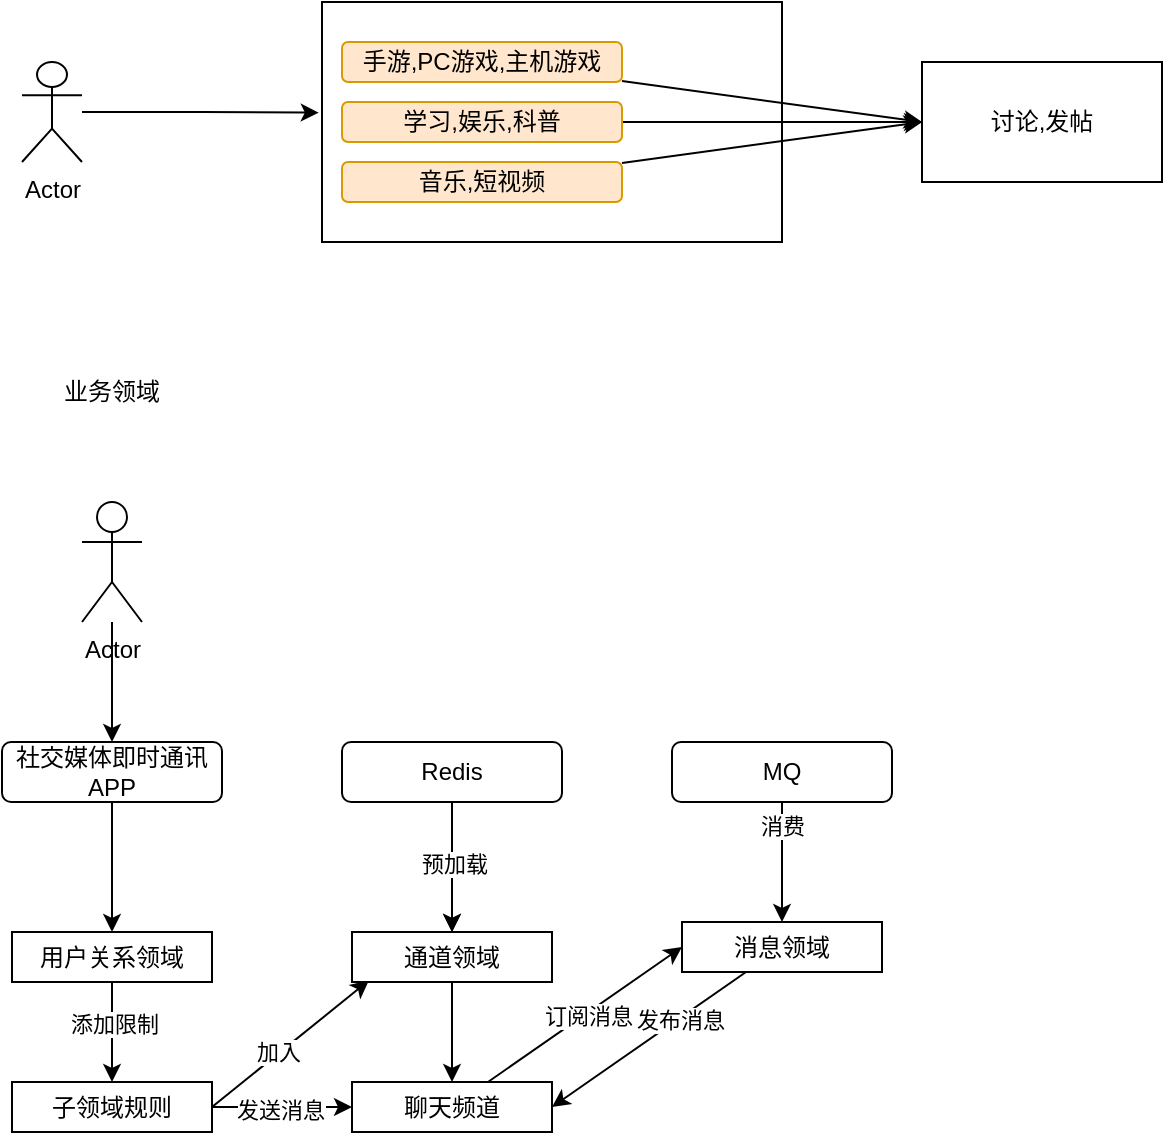 <mxfile version="22.1.21" type="device" pages="2">
  <diagram name="领域模型" id="AEFW7EinYJd2ZXZYjlMk">
    <mxGraphModel dx="989" dy="582" grid="1" gridSize="10" guides="1" tooltips="1" connect="1" arrows="1" fold="1" page="1" pageScale="1" pageWidth="827" pageHeight="1169" math="0" shadow="0">
      <root>
        <mxCell id="0" />
        <mxCell id="1" parent="0" />
        <mxCell id="8HEZAZ9lf7n-_LiQXEXk-1" value="" style="rounded=0;whiteSpace=wrap;html=1;" vertex="1" parent="1">
          <mxGeometry x="160" y="40" width="230" height="120" as="geometry" />
        </mxCell>
        <mxCell id="8HEZAZ9lf7n-_LiQXEXk-8" style="rounded=0;orthogonalLoop=1;jettySize=auto;html=1;entryX=0;entryY=0.5;entryDx=0;entryDy=0;" edge="1" parent="1" source="8HEZAZ9lf7n-_LiQXEXk-3" target="8HEZAZ9lf7n-_LiQXEXk-7">
          <mxGeometry relative="1" as="geometry" />
        </mxCell>
        <mxCell id="8HEZAZ9lf7n-_LiQXEXk-3" value="手游,PC游戏,主机游戏" style="rounded=1;whiteSpace=wrap;html=1;fillColor=#ffe6cc;strokeColor=#d79b00;" vertex="1" parent="1">
          <mxGeometry x="170" y="60" width="140" height="20" as="geometry" />
        </mxCell>
        <mxCell id="8HEZAZ9lf7n-_LiQXEXk-9" style="rounded=0;orthogonalLoop=1;jettySize=auto;html=1;entryX=0;entryY=0.5;entryDx=0;entryDy=0;" edge="1" parent="1" source="8HEZAZ9lf7n-_LiQXEXk-5" target="8HEZAZ9lf7n-_LiQXEXk-7">
          <mxGeometry relative="1" as="geometry" />
        </mxCell>
        <mxCell id="8HEZAZ9lf7n-_LiQXEXk-5" value="学习,娱乐,科普" style="rounded=1;whiteSpace=wrap;html=1;fillColor=#ffe6cc;strokeColor=#d79b00;" vertex="1" parent="1">
          <mxGeometry x="170" y="90" width="140" height="20" as="geometry" />
        </mxCell>
        <mxCell id="8HEZAZ9lf7n-_LiQXEXk-10" style="rounded=0;orthogonalLoop=1;jettySize=auto;html=1;entryX=0;entryY=0.5;entryDx=0;entryDy=0;" edge="1" parent="1" source="8HEZAZ9lf7n-_LiQXEXk-6" target="8HEZAZ9lf7n-_LiQXEXk-7">
          <mxGeometry relative="1" as="geometry" />
        </mxCell>
        <mxCell id="8HEZAZ9lf7n-_LiQXEXk-6" value="音乐,短视频" style="rounded=1;whiteSpace=wrap;html=1;fillColor=#ffe6cc;strokeColor=#d79b00;" vertex="1" parent="1">
          <mxGeometry x="170" y="120" width="140" height="20" as="geometry" />
        </mxCell>
        <mxCell id="8HEZAZ9lf7n-_LiQXEXk-7" value="讨论,发帖" style="rounded=0;whiteSpace=wrap;html=1;" vertex="1" parent="1">
          <mxGeometry x="460" y="70" width="120" height="60" as="geometry" />
        </mxCell>
        <mxCell id="8HEZAZ9lf7n-_LiQXEXk-11" value="Actor" style="shape=umlActor;verticalLabelPosition=bottom;verticalAlign=top;html=1;outlineConnect=0;" vertex="1" parent="1">
          <mxGeometry x="10" y="70" width="30" height="50" as="geometry" />
        </mxCell>
        <mxCell id="8HEZAZ9lf7n-_LiQXEXk-12" style="edgeStyle=orthogonalEdgeStyle;rounded=0;orthogonalLoop=1;jettySize=auto;html=1;entryX=-0.007;entryY=0.461;entryDx=0;entryDy=0;entryPerimeter=0;" edge="1" parent="1" source="8HEZAZ9lf7n-_LiQXEXk-11" target="8HEZAZ9lf7n-_LiQXEXk-1">
          <mxGeometry relative="1" as="geometry" />
        </mxCell>
        <mxCell id="8HEZAZ9lf7n-_LiQXEXk-20" value="业务领域" style="text;html=1;strokeColor=none;fillColor=none;align=center;verticalAlign=middle;whiteSpace=wrap;rounded=0;" vertex="1" parent="1">
          <mxGeometry x="25" y="220" width="60" height="30" as="geometry" />
        </mxCell>
        <mxCell id="8HEZAZ9lf7n-_LiQXEXk-36" style="edgeStyle=orthogonalEdgeStyle;rounded=0;orthogonalLoop=1;jettySize=auto;html=1;" edge="1" parent="1" source="8HEZAZ9lf7n-_LiQXEXk-21" target="8HEZAZ9lf7n-_LiQXEXk-22">
          <mxGeometry relative="1" as="geometry" />
        </mxCell>
        <mxCell id="8HEZAZ9lf7n-_LiQXEXk-21" value="社交媒体即时通讯APP" style="rounded=1;whiteSpace=wrap;html=1;" vertex="1" parent="1">
          <mxGeometry y="410" width="110" height="30" as="geometry" />
        </mxCell>
        <mxCell id="8HEZAZ9lf7n-_LiQXEXk-24" style="edgeStyle=orthogonalEdgeStyle;rounded=0;orthogonalLoop=1;jettySize=auto;html=1;entryX=0.5;entryY=0;entryDx=0;entryDy=0;endArrow=classic;endFill=1;" edge="1" parent="1" source="8HEZAZ9lf7n-_LiQXEXk-22" target="8HEZAZ9lf7n-_LiQXEXk-23">
          <mxGeometry relative="1" as="geometry" />
        </mxCell>
        <mxCell id="8HEZAZ9lf7n-_LiQXEXk-25" value="添加限制" style="edgeLabel;html=1;align=center;verticalAlign=middle;resizable=0;points=[];" vertex="1" connectable="0" parent="8HEZAZ9lf7n-_LiQXEXk-24">
          <mxGeometry x="-0.153" y="1" relative="1" as="geometry">
            <mxPoint as="offset" />
          </mxGeometry>
        </mxCell>
        <mxCell id="8HEZAZ9lf7n-_LiQXEXk-45" style="rounded=0;orthogonalLoop=1;jettySize=auto;html=1;entryX=0.084;entryY=0.972;entryDx=0;entryDy=0;exitX=1;exitY=0.5;exitDx=0;exitDy=0;entryPerimeter=0;" edge="1" parent="1" source="8HEZAZ9lf7n-_LiQXEXk-23" target="8HEZAZ9lf7n-_LiQXEXk-27">
          <mxGeometry relative="1" as="geometry" />
        </mxCell>
        <mxCell id="8HEZAZ9lf7n-_LiQXEXk-46" value="加入" style="edgeLabel;html=1;align=center;verticalAlign=middle;resizable=0;points=[];" vertex="1" connectable="0" parent="8HEZAZ9lf7n-_LiQXEXk-45">
          <mxGeometry x="-0.156" y="1" relative="1" as="geometry">
            <mxPoint as="offset" />
          </mxGeometry>
        </mxCell>
        <mxCell id="8HEZAZ9lf7n-_LiQXEXk-22" value="用户关系领域" style="rounded=0;whiteSpace=wrap;html=1;" vertex="1" parent="1">
          <mxGeometry x="5" y="505" width="100" height="25" as="geometry" />
        </mxCell>
        <mxCell id="8HEZAZ9lf7n-_LiQXEXk-58" style="edgeStyle=orthogonalEdgeStyle;rounded=0;orthogonalLoop=1;jettySize=auto;html=1;entryX=0;entryY=0.5;entryDx=0;entryDy=0;" edge="1" parent="1" source="8HEZAZ9lf7n-_LiQXEXk-23" target="8HEZAZ9lf7n-_LiQXEXk-28">
          <mxGeometry relative="1" as="geometry" />
        </mxCell>
        <mxCell id="8HEZAZ9lf7n-_LiQXEXk-59" value="发送消息" style="edgeLabel;html=1;align=center;verticalAlign=middle;resizable=0;points=[];" vertex="1" connectable="0" parent="8HEZAZ9lf7n-_LiQXEXk-58">
          <mxGeometry x="-0.022" y="-1" relative="1" as="geometry">
            <mxPoint as="offset" />
          </mxGeometry>
        </mxCell>
        <mxCell id="8HEZAZ9lf7n-_LiQXEXk-23" value="子领域规则" style="rounded=0;whiteSpace=wrap;html=1;" vertex="1" parent="1">
          <mxGeometry x="5" y="580" width="100" height="25" as="geometry" />
        </mxCell>
        <mxCell id="8HEZAZ9lf7n-_LiQXEXk-38" style="edgeStyle=orthogonalEdgeStyle;rounded=0;orthogonalLoop=1;jettySize=auto;html=1;" edge="1" parent="1" source="8HEZAZ9lf7n-_LiQXEXk-27" target="8HEZAZ9lf7n-_LiQXEXk-28">
          <mxGeometry relative="1" as="geometry" />
        </mxCell>
        <mxCell id="8HEZAZ9lf7n-_LiQXEXk-27" value="通道领域" style="rounded=0;whiteSpace=wrap;html=1;" vertex="1" parent="1">
          <mxGeometry x="175" y="505" width="100" height="25" as="geometry" />
        </mxCell>
        <mxCell id="8HEZAZ9lf7n-_LiQXEXk-53" style="rounded=0;orthogonalLoop=1;jettySize=auto;html=1;entryX=0;entryY=0.5;entryDx=0;entryDy=0;" edge="1" parent="1" source="8HEZAZ9lf7n-_LiQXEXk-28" target="8HEZAZ9lf7n-_LiQXEXk-31">
          <mxGeometry relative="1" as="geometry" />
        </mxCell>
        <mxCell id="8HEZAZ9lf7n-_LiQXEXk-54" value="订阅消息" style="edgeLabel;html=1;align=center;verticalAlign=middle;resizable=0;points=[];" vertex="1" connectable="0" parent="8HEZAZ9lf7n-_LiQXEXk-53">
          <mxGeometry x="0.017" y="-1" relative="1" as="geometry">
            <mxPoint as="offset" />
          </mxGeometry>
        </mxCell>
        <mxCell id="8HEZAZ9lf7n-_LiQXEXk-28" value="聊天频道" style="rounded=0;whiteSpace=wrap;html=1;" vertex="1" parent="1">
          <mxGeometry x="175" y="580" width="100" height="25" as="geometry" />
        </mxCell>
        <mxCell id="8HEZAZ9lf7n-_LiQXEXk-55" style="rounded=0;orthogonalLoop=1;jettySize=auto;html=1;entryX=1;entryY=0.5;entryDx=0;entryDy=0;" edge="1" parent="1" source="8HEZAZ9lf7n-_LiQXEXk-31" target="8HEZAZ9lf7n-_LiQXEXk-28">
          <mxGeometry relative="1" as="geometry" />
        </mxCell>
        <mxCell id="8HEZAZ9lf7n-_LiQXEXk-56" value="发布消息" style="edgeLabel;html=1;align=center;verticalAlign=middle;resizable=0;points=[];" vertex="1" connectable="0" parent="8HEZAZ9lf7n-_LiQXEXk-55">
          <mxGeometry x="-0.307" y="1" relative="1" as="geometry">
            <mxPoint as="offset" />
          </mxGeometry>
        </mxCell>
        <mxCell id="8HEZAZ9lf7n-_LiQXEXk-31" value="消息领域" style="rounded=0;whiteSpace=wrap;html=1;" vertex="1" parent="1">
          <mxGeometry x="340" y="500" width="100" height="25" as="geometry" />
        </mxCell>
        <mxCell id="8HEZAZ9lf7n-_LiQXEXk-35" style="edgeStyle=orthogonalEdgeStyle;rounded=0;orthogonalLoop=1;jettySize=auto;html=1;" edge="1" parent="1" source="8HEZAZ9lf7n-_LiQXEXk-34" target="8HEZAZ9lf7n-_LiQXEXk-21">
          <mxGeometry relative="1" as="geometry" />
        </mxCell>
        <mxCell id="8HEZAZ9lf7n-_LiQXEXk-34" value="Actor" style="shape=umlActor;verticalLabelPosition=bottom;verticalAlign=top;html=1;outlineConnect=0;" vertex="1" parent="1">
          <mxGeometry x="40" y="290" width="30" height="60" as="geometry" />
        </mxCell>
        <mxCell id="8HEZAZ9lf7n-_LiQXEXk-42" style="edgeStyle=orthogonalEdgeStyle;rounded=0;orthogonalLoop=1;jettySize=auto;html=1;entryX=0.5;entryY=0;entryDx=0;entryDy=0;" edge="1" parent="1" source="8HEZAZ9lf7n-_LiQXEXk-41" target="8HEZAZ9lf7n-_LiQXEXk-27">
          <mxGeometry relative="1" as="geometry" />
        </mxCell>
        <mxCell id="8HEZAZ9lf7n-_LiQXEXk-43" value="" style="edgeStyle=orthogonalEdgeStyle;rounded=0;orthogonalLoop=1;jettySize=auto;html=1;" edge="1" parent="1" source="8HEZAZ9lf7n-_LiQXEXk-41" target="8HEZAZ9lf7n-_LiQXEXk-27">
          <mxGeometry relative="1" as="geometry" />
        </mxCell>
        <mxCell id="8HEZAZ9lf7n-_LiQXEXk-44" value="预加载" style="edgeLabel;html=1;align=center;verticalAlign=middle;resizable=0;points=[];" vertex="1" connectable="0" parent="8HEZAZ9lf7n-_LiQXEXk-43">
          <mxGeometry x="-0.044" y="1" relative="1" as="geometry">
            <mxPoint as="offset" />
          </mxGeometry>
        </mxCell>
        <mxCell id="8HEZAZ9lf7n-_LiQXEXk-41" value="Redis" style="rounded=1;whiteSpace=wrap;html=1;" vertex="1" parent="1">
          <mxGeometry x="170" y="410" width="110" height="30" as="geometry" />
        </mxCell>
        <mxCell id="8HEZAZ9lf7n-_LiQXEXk-51" style="edgeStyle=orthogonalEdgeStyle;rounded=0;orthogonalLoop=1;jettySize=auto;html=1;" edge="1" parent="1" source="8HEZAZ9lf7n-_LiQXEXk-47" target="8HEZAZ9lf7n-_LiQXEXk-31">
          <mxGeometry relative="1" as="geometry" />
        </mxCell>
        <mxCell id="8HEZAZ9lf7n-_LiQXEXk-52" value="消费" style="edgeLabel;html=1;align=center;verticalAlign=middle;resizable=0;points=[];" vertex="1" connectable="0" parent="8HEZAZ9lf7n-_LiQXEXk-51">
          <mxGeometry x="-0.607" relative="1" as="geometry">
            <mxPoint as="offset" />
          </mxGeometry>
        </mxCell>
        <mxCell id="8HEZAZ9lf7n-_LiQXEXk-47" value="MQ" style="rounded=1;whiteSpace=wrap;html=1;" vertex="1" parent="1">
          <mxGeometry x="335" y="410" width="110" height="30" as="geometry" />
        </mxCell>
      </root>
    </mxGraphModel>
  </diagram>
  <diagram id="y6DpcKc_8xsB_Q0DbHGJ" name="需求拆分">
    <mxGraphModel dx="989" dy="582" grid="1" gridSize="10" guides="1" tooltips="1" connect="1" arrows="1" fold="1" page="1" pageScale="1" pageWidth="827" pageHeight="1169" math="0" shadow="0">
      <root>
        <mxCell id="0" />
        <mxCell id="1" parent="0" />
        <mxCell id="qJ-6WdLD3YQwmA0xoRZU-2" value="" style="rounded=0;whiteSpace=wrap;html=1;fillColor=#f5f5f5;fontColor=#333333;strokeColor=#666666;" vertex="1" parent="1">
          <mxGeometry x="80" y="40" width="420" height="320" as="geometry" />
        </mxCell>
        <mxCell id="qJ-6WdLD3YQwmA0xoRZU-3" value="" style="rounded=0;whiteSpace=wrap;html=1;fillColor=#dae8fc;strokeColor=#6c8ebf;" vertex="1" parent="1">
          <mxGeometry x="40" y="40" width="40" height="320" as="geometry" />
        </mxCell>
        <mxCell id="qJ-6WdLD3YQwmA0xoRZU-4" value="首页" style="ellipse;whiteSpace=wrap;html=1;aspect=fixed;fillColor=#d80073;fontColor=#ffffff;strokeColor=#A50040;" vertex="1" parent="1">
          <mxGeometry x="45" y="40" width="30" height="30" as="geometry" />
        </mxCell>
        <mxCell id="qJ-6WdLD3YQwmA0xoRZU-8" value="" style="line;strokeWidth=4;html=1;perimeter=backbonePerimeter;points=[];outlineConnect=0;" vertex="1" parent="1">
          <mxGeometry x="50" y="70" width="20" height="10" as="geometry" />
        </mxCell>
        <mxCell id="qJ-6WdLD3YQwmA0xoRZU-16" value="频道1" style="ellipse;whiteSpace=wrap;html=1;aspect=fixed;align=center;fillColor=#f5f5f5;fontColor=#333333;strokeColor=#666666;" vertex="1" parent="1">
          <mxGeometry x="45" y="154" width="30" height="30" as="geometry" />
        </mxCell>
        <mxCell id="qJ-6WdLD3YQwmA0xoRZU-17" value="频道1" style="ellipse;whiteSpace=wrap;html=1;aspect=fixed;align=center;fillColor=#f5f5f5;fontColor=#333333;strokeColor=#666666;" vertex="1" parent="1">
          <mxGeometry x="45" y="120" width="30" height="30" as="geometry" />
        </mxCell>
        <mxCell id="qJ-6WdLD3YQwmA0xoRZU-18" value="频道1" style="ellipse;whiteSpace=wrap;html=1;aspect=fixed;align=center;fillColor=#f5f5f5;fontColor=#333333;strokeColor=#666666;" vertex="1" parent="1">
          <mxGeometry x="45" y="84" width="30" height="30" as="geometry" />
        </mxCell>
        <mxCell id="qJ-6WdLD3YQwmA0xoRZU-20" value="+" style="ellipse;whiteSpace=wrap;html=1;aspect=fixed;align=center;fillColor=#f5f5f5;fontColor=#333333;strokeColor=#666666;" vertex="1" parent="1">
          <mxGeometry x="45" y="190" width="30" height="30" as="geometry" />
        </mxCell>
        <mxCell id="qJ-6WdLD3YQwmA0xoRZU-21" value="" style="rounded=0;whiteSpace=wrap;html=1;fillColor=#f5f5f5;fontColor=#333333;strokeColor=#666666;" vertex="1" parent="1">
          <mxGeometry x="80" y="40" width="110" height="320" as="geometry" />
        </mxCell>
        <mxCell id="qJ-6WdLD3YQwmA0xoRZU-23" value="头像" style="ellipse;whiteSpace=wrap;html=1;aspect=fixed;fillColor=#fff2cc;strokeColor=#d6b656;" vertex="1" parent="1">
          <mxGeometry x="80" y="40" width="30" height="30" as="geometry" />
        </mxCell>
        <mxCell id="qJ-6WdLD3YQwmA0xoRZU-24" value="用户信息" style="rounded=1;whiteSpace=wrap;html=1;fillColor=#dae8fc;strokeColor=#6c8ebf;" vertex="1" parent="1">
          <mxGeometry x="110" y="45" width="70" height="20" as="geometry" />
        </mxCell>
        <mxCell id="qJ-6WdLD3YQwmA0xoRZU-25" value="" style="line;strokeWidth=4;html=1;perimeter=backbonePerimeter;points=[];outlineConnect=0;" vertex="1" parent="1">
          <mxGeometry x="80" y="70" width="110" height="10" as="geometry" />
        </mxCell>
        <mxCell id="qJ-6WdLD3YQwmA0xoRZU-26" value="搜索好友" style="rounded=1;whiteSpace=wrap;html=1;fillColor=#f5f5f5;fontColor=#333333;strokeColor=#666666;" vertex="1" parent="1">
          <mxGeometry x="85" y="80" width="95" height="20" as="geometry" />
        </mxCell>
        <mxCell id="qJ-6WdLD3YQwmA0xoRZU-28" value="好友1" style="rounded=1;whiteSpace=wrap;html=1;fillColor=#d5e8d4;strokeColor=#82b366;" vertex="1" parent="1">
          <mxGeometry x="110" y="113.5" width="80" height="23" as="geometry" />
        </mxCell>
        <mxCell id="qJ-6WdLD3YQwmA0xoRZU-29" value="头像" style="ellipse;whiteSpace=wrap;html=1;aspect=fixed;fillColor=#cdeb8b;strokeColor=#36393d;" vertex="1" parent="1">
          <mxGeometry x="80" y="110" width="30" height="30" as="geometry" />
        </mxCell>
        <mxCell id="qJ-6WdLD3YQwmA0xoRZU-35" value="" style="group" vertex="1" connectable="0" parent="1">
          <mxGeometry x="80" y="150" width="110" height="30" as="geometry" />
        </mxCell>
        <mxCell id="qJ-6WdLD3YQwmA0xoRZU-31" value="好友1" style="rounded=1;whiteSpace=wrap;html=1;fillColor=#d5e8d4;strokeColor=#82b366;" vertex="1" parent="qJ-6WdLD3YQwmA0xoRZU-35">
          <mxGeometry x="30" y="3.5" width="80" height="23" as="geometry" />
        </mxCell>
        <mxCell id="qJ-6WdLD3YQwmA0xoRZU-32" value="头像" style="ellipse;whiteSpace=wrap;html=1;aspect=fixed;fillColor=#ffcccc;strokeColor=#36393d;" vertex="1" parent="qJ-6WdLD3YQwmA0xoRZU-35">
          <mxGeometry width="30" height="30" as="geometry" />
        </mxCell>
        <mxCell id="qJ-6WdLD3YQwmA0xoRZU-36" value="" style="group" vertex="1" connectable="0" parent="1">
          <mxGeometry x="80" y="190" width="110" height="30" as="geometry" />
        </mxCell>
        <mxCell id="qJ-6WdLD3YQwmA0xoRZU-37" value="好友1" style="rounded=1;whiteSpace=wrap;html=1;fillColor=#d5e8d4;strokeColor=#82b366;" vertex="1" parent="qJ-6WdLD3YQwmA0xoRZU-36">
          <mxGeometry x="30" y="3.5" width="80" height="23" as="geometry" />
        </mxCell>
        <mxCell id="qJ-6WdLD3YQwmA0xoRZU-38" value="头像" style="ellipse;whiteSpace=wrap;html=1;aspect=fixed;fillColor=#ffcc99;strokeColor=#36393d;" vertex="1" parent="qJ-6WdLD3YQwmA0xoRZU-36">
          <mxGeometry width="30" height="30" as="geometry" />
        </mxCell>
        <mxCell id="qJ-6WdLD3YQwmA0xoRZU-39" value="" style="group" vertex="1" connectable="0" parent="1">
          <mxGeometry x="80" y="230" width="110" height="30" as="geometry" />
        </mxCell>
        <mxCell id="qJ-6WdLD3YQwmA0xoRZU-40" value="好友1" style="rounded=1;whiteSpace=wrap;html=1;fillColor=#d5e8d4;strokeColor=#82b366;" vertex="1" parent="qJ-6WdLD3YQwmA0xoRZU-39">
          <mxGeometry x="30" y="3.5" width="80" height="23" as="geometry" />
        </mxCell>
        <mxCell id="qJ-6WdLD3YQwmA0xoRZU-41" value="头像" style="ellipse;whiteSpace=wrap;html=1;aspect=fixed;fillColor=#ffcd28;strokeColor=#d79b00;gradientColor=#ffa500;" vertex="1" parent="qJ-6WdLD3YQwmA0xoRZU-39">
          <mxGeometry width="30" height="30" as="geometry" />
        </mxCell>
        <mxCell id="qJ-6WdLD3YQwmA0xoRZU-42" value="" style="group" vertex="1" connectable="0" parent="1">
          <mxGeometry x="80" y="270" width="360" height="90" as="geometry" />
        </mxCell>
        <mxCell id="qJ-6WdLD3YQwmA0xoRZU-43" value="好友1" style="rounded=1;whiteSpace=wrap;html=1;fillColor=#d5e8d4;strokeColor=#82b366;" vertex="1" parent="qJ-6WdLD3YQwmA0xoRZU-42">
          <mxGeometry x="30" y="3.5" width="80" height="23" as="geometry" />
        </mxCell>
        <mxCell id="qJ-6WdLD3YQwmA0xoRZU-44" value="头像" style="ellipse;whiteSpace=wrap;html=1;aspect=fixed;fillColor=#f8cecc;strokeColor=#b85450;gradientColor=#ea6b66;" vertex="1" parent="qJ-6WdLD3YQwmA0xoRZU-42">
          <mxGeometry width="30" height="30" as="geometry" />
        </mxCell>
        <mxCell id="qJ-6WdLD3YQwmA0xoRZU-56" value="" style="rounded=0;whiteSpace=wrap;html=1;" vertex="1" parent="qJ-6WdLD3YQwmA0xoRZU-42">
          <mxGeometry x="110" y="60" width="250" height="30" as="geometry" />
        </mxCell>
        <mxCell id="qJ-6WdLD3YQwmA0xoRZU-63" value="" style="group;fillColor=#f5f5f5;gradientColor=#b3b3b3;strokeColor=#666666;" vertex="1" connectable="0" parent="qJ-6WdLD3YQwmA0xoRZU-42">
          <mxGeometry x="110" y="60" width="250" height="30" as="geometry" />
        </mxCell>
        <mxCell id="qJ-6WdLD3YQwmA0xoRZU-59" value="内容" style="rounded=1;whiteSpace=wrap;html=1;fillColor=none;" vertex="1" parent="qJ-6WdLD3YQwmA0xoRZU-63">
          <mxGeometry x="80" y="5" width="120" height="20" as="geometry" />
        </mxCell>
        <mxCell id="qJ-6WdLD3YQwmA0xoRZU-60" value="发送" style="rounded=1;whiteSpace=wrap;html=1;fillColor=#b1ddf0;strokeColor=#10739e;" vertex="1" parent="qJ-6WdLD3YQwmA0xoRZU-63">
          <mxGeometry x="210" y="6.25" width="40" height="17.5" as="geometry" />
        </mxCell>
        <mxCell id="qJ-6WdLD3YQwmA0xoRZU-58" value="文件" style="ellipse;whiteSpace=wrap;html=1;aspect=fixed;fillColor=#b1ddf0;strokeColor=#10739e;" vertex="1" parent="qJ-6WdLD3YQwmA0xoRZU-63">
          <mxGeometry x="40" width="30" height="30" as="geometry" />
        </mxCell>
        <mxCell id="qJ-6WdLD3YQwmA0xoRZU-62" value="" style="group" vertex="1" connectable="0" parent="qJ-6WdLD3YQwmA0xoRZU-63">
          <mxGeometry width="70" height="30" as="geometry" />
        </mxCell>
        <mxCell id="qJ-6WdLD3YQwmA0xoRZU-57" value="表情" style="ellipse;whiteSpace=wrap;html=1;aspect=fixed;fillColor=#b0e3e6;strokeColor=#0e8088;" vertex="1" parent="qJ-6WdLD3YQwmA0xoRZU-62">
          <mxGeometry width="30" height="30" as="geometry" />
        </mxCell>
        <mxCell id="qJ-6WdLD3YQwmA0xoRZU-48" value="在线|待验证|黑名单" style="rounded=0;whiteSpace=wrap;html=1;fillColor=#f5f5f5;fontColor=#333333;strokeColor=#666666;" vertex="1" parent="1">
          <mxGeometry x="80" y="340" width="110" height="20" as="geometry" />
        </mxCell>
        <mxCell id="qJ-6WdLD3YQwmA0xoRZU-49" value="" style="rounded=0;whiteSpace=wrap;html=1;fillColor=#f5f5f5;fontColor=#333333;strokeColor=#666666;" vertex="1" parent="1">
          <mxGeometry x="440" y="60" width="90" height="300" as="geometry" />
        </mxCell>
        <mxCell id="qJ-6WdLD3YQwmA0xoRZU-53" value="" style="rounded=0;whiteSpace=wrap;html=1;" vertex="1" parent="1">
          <mxGeometry x="190" y="40" width="340" height="20" as="geometry" />
        </mxCell>
        <mxCell id="qJ-6WdLD3YQwmA0xoRZU-54" value="添加好友|通知|帮助" style="rounded=1;whiteSpace=wrap;html=1;fillColor=#f5f5f5;fontColor=#333333;strokeColor=#666666;" vertex="1" parent="1">
          <mxGeometry x="400" y="42.5" width="120" height="15" as="geometry" />
        </mxCell>
        <mxCell id="qJ-6WdLD3YQwmA0xoRZU-64" value="好友信息" style="rounded=1;whiteSpace=wrap;html=1;fillColor=none;" vertex="1" parent="1">
          <mxGeometry x="455" y="70" width="60" height="270" as="geometry" />
        </mxCell>
        <mxCell id="qJ-6WdLD3YQwmA0xoRZU-67" value="" style="group" vertex="1" connectable="0" parent="1">
          <mxGeometry x="200" y="90" width="100" height="30" as="geometry" />
        </mxCell>
        <mxCell id="qJ-6WdLD3YQwmA0xoRZU-65" value="hello" style="rounded=1;whiteSpace=wrap;html=1;fillColor=#f5f5f5;gradientColor=#b3b3b3;strokeColor=#666666;" vertex="1" parent="qJ-6WdLD3YQwmA0xoRZU-67">
          <mxGeometry x="40" y="3.75" width="60" height="22.5" as="geometry" />
        </mxCell>
        <mxCell id="qJ-6WdLD3YQwmA0xoRZU-66" value="头像" style="ellipse;whiteSpace=wrap;html=1;aspect=fixed;fillColor=#f8cecc;strokeColor=#b85450;" vertex="1" parent="qJ-6WdLD3YQwmA0xoRZU-67">
          <mxGeometry width="30" height="30" as="geometry" />
        </mxCell>
        <mxCell id="qJ-6WdLD3YQwmA0xoRZU-68" value="" style="group" vertex="1" connectable="0" parent="1">
          <mxGeometry x="200" y="190" width="100" height="30" as="geometry" />
        </mxCell>
        <mxCell id="qJ-6WdLD3YQwmA0xoRZU-69" value="hello" style="rounded=1;whiteSpace=wrap;html=1;fillColor=#f5f5f5;gradientColor=#b3b3b3;strokeColor=#666666;" vertex="1" parent="qJ-6WdLD3YQwmA0xoRZU-68">
          <mxGeometry x="40" y="3.75" width="60" height="22.5" as="geometry" />
        </mxCell>
        <mxCell id="qJ-6WdLD3YQwmA0xoRZU-70" value="头像" style="ellipse;whiteSpace=wrap;html=1;aspect=fixed;fillColor=#f8cecc;strokeColor=#b85450;" vertex="1" parent="qJ-6WdLD3YQwmA0xoRZU-68">
          <mxGeometry width="30" height="30" as="geometry" />
        </mxCell>
        <mxCell id="qJ-6WdLD3YQwmA0xoRZU-71" value="" style="group" vertex="1" connectable="0" parent="1">
          <mxGeometry x="200" y="280" width="100" height="30" as="geometry" />
        </mxCell>
        <mxCell id="qJ-6WdLD3YQwmA0xoRZU-72" value="hello" style="rounded=1;whiteSpace=wrap;html=1;fillColor=#f5f5f5;gradientColor=#b3b3b3;strokeColor=#666666;" vertex="1" parent="qJ-6WdLD3YQwmA0xoRZU-71">
          <mxGeometry x="40" y="3.75" width="60" height="22.5" as="geometry" />
        </mxCell>
        <mxCell id="qJ-6WdLD3YQwmA0xoRZU-73" value="头像" style="ellipse;whiteSpace=wrap;html=1;aspect=fixed;fillColor=#f8cecc;strokeColor=#b85450;" vertex="1" parent="qJ-6WdLD3YQwmA0xoRZU-71">
          <mxGeometry width="30" height="30" as="geometry" />
        </mxCell>
        <mxCell id="qJ-6WdLD3YQwmA0xoRZU-74" value="" style="group" vertex="1" connectable="0" parent="1">
          <mxGeometry x="160" y="450" width="100" height="30" as="geometry" />
        </mxCell>
        <mxCell id="qJ-6WdLD3YQwmA0xoRZU-75" value="hello" style="rounded=1;whiteSpace=wrap;html=1;fillColor=#d5e8d4;strokeColor=#82b366;" vertex="1" parent="qJ-6WdLD3YQwmA0xoRZU-74">
          <mxGeometry x="170" y="-306.25" width="60" height="22.5" as="geometry" />
        </mxCell>
        <mxCell id="qJ-6WdLD3YQwmA0xoRZU-76" value="头像" style="ellipse;whiteSpace=wrap;html=1;aspect=fixed;fillColor=#fff2cc;strokeColor=#d6b656;" vertex="1" parent="1">
          <mxGeometry x="400" y="140" width="30" height="30" as="geometry" />
        </mxCell>
        <mxCell id="qJ-6WdLD3YQwmA0xoRZU-77" value="hello" style="rounded=1;whiteSpace=wrap;html=1;fillColor=#d5e8d4;strokeColor=#82b366;" vertex="1" parent="1">
          <mxGeometry x="330" y="243.75" width="60" height="22.5" as="geometry" />
        </mxCell>
        <mxCell id="qJ-6WdLD3YQwmA0xoRZU-78" value="头像" style="ellipse;whiteSpace=wrap;html=1;aspect=fixed;fillColor=#fff2cc;strokeColor=#d6b656;" vertex="1" parent="1">
          <mxGeometry x="400" y="240" width="30" height="30" as="geometry" />
        </mxCell>
        <mxCell id="qJ-6WdLD3YQwmA0xoRZU-79" value="1. 好友添加上限, 100个" style="rounded=1;whiteSpace=wrap;html=1;align=left;" vertex="1" parent="1">
          <mxGeometry x="540" y="43" width="330" height="27" as="geometry" />
        </mxCell>
        <mxCell id="qJ-6WdLD3YQwmA0xoRZU-80" value="2.&amp;nbsp; 聊天内容敏感词过滤" style="rounded=1;whiteSpace=wrap;html=1;align=left;" vertex="1" parent="1">
          <mxGeometry x="540" y="83" width="330" height="27" as="geometry" />
        </mxCell>
        <mxCell id="qJ-6WdLD3YQwmA0xoRZU-81" value="3. 通知消息" style="rounded=1;whiteSpace=wrap;html=1;align=left;" vertex="1" parent="1">
          <mxGeometry x="540" y="123" width="330" height="27" as="geometry" />
        </mxCell>
        <mxCell id="Qk089BdiE9fnjnAIQCA4-2" value="" style="whiteSpace=wrap;html=1;aspect=fixed;fillColor=#e1d5e7;strokeColor=#9673a6;" vertex="1" parent="1">
          <mxGeometry x="40" y="420" width="550" height="550" as="geometry" />
        </mxCell>
        <mxCell id="Qk089BdiE9fnjnAIQCA4-3" value="" style="rounded=0;whiteSpace=wrap;html=1;" vertex="1" parent="1">
          <mxGeometry x="40" y="420" width="70" height="550" as="geometry" />
        </mxCell>
        <mxCell id="Qk089BdiE9fnjnAIQCA4-4" value="" style="rounded=1;whiteSpace=wrap;html=1;" vertex="1" parent="1">
          <mxGeometry x="110" y="420" width="480" height="40" as="geometry" />
        </mxCell>
        <mxCell id="Qk089BdiE9fnjnAIQCA4-5" value="" style="rounded=0;whiteSpace=wrap;html=1;" vertex="1" parent="1">
          <mxGeometry x="120" y="470" width="90" height="490" as="geometry" />
        </mxCell>
        <mxCell id="Qk089BdiE9fnjnAIQCA4-6" value="" style="rounded=0;whiteSpace=wrap;html=1;" vertex="1" parent="1">
          <mxGeometry x="215" y="470" width="255" height="490" as="geometry" />
        </mxCell>
        <mxCell id="Qk089BdiE9fnjnAIQCA4-7" value="" style="rounded=0;whiteSpace=wrap;html=1;" vertex="1" parent="1">
          <mxGeometry x="480" y="470" width="100" height="490" as="geometry" />
        </mxCell>
      </root>
    </mxGraphModel>
  </diagram>
</mxfile>
